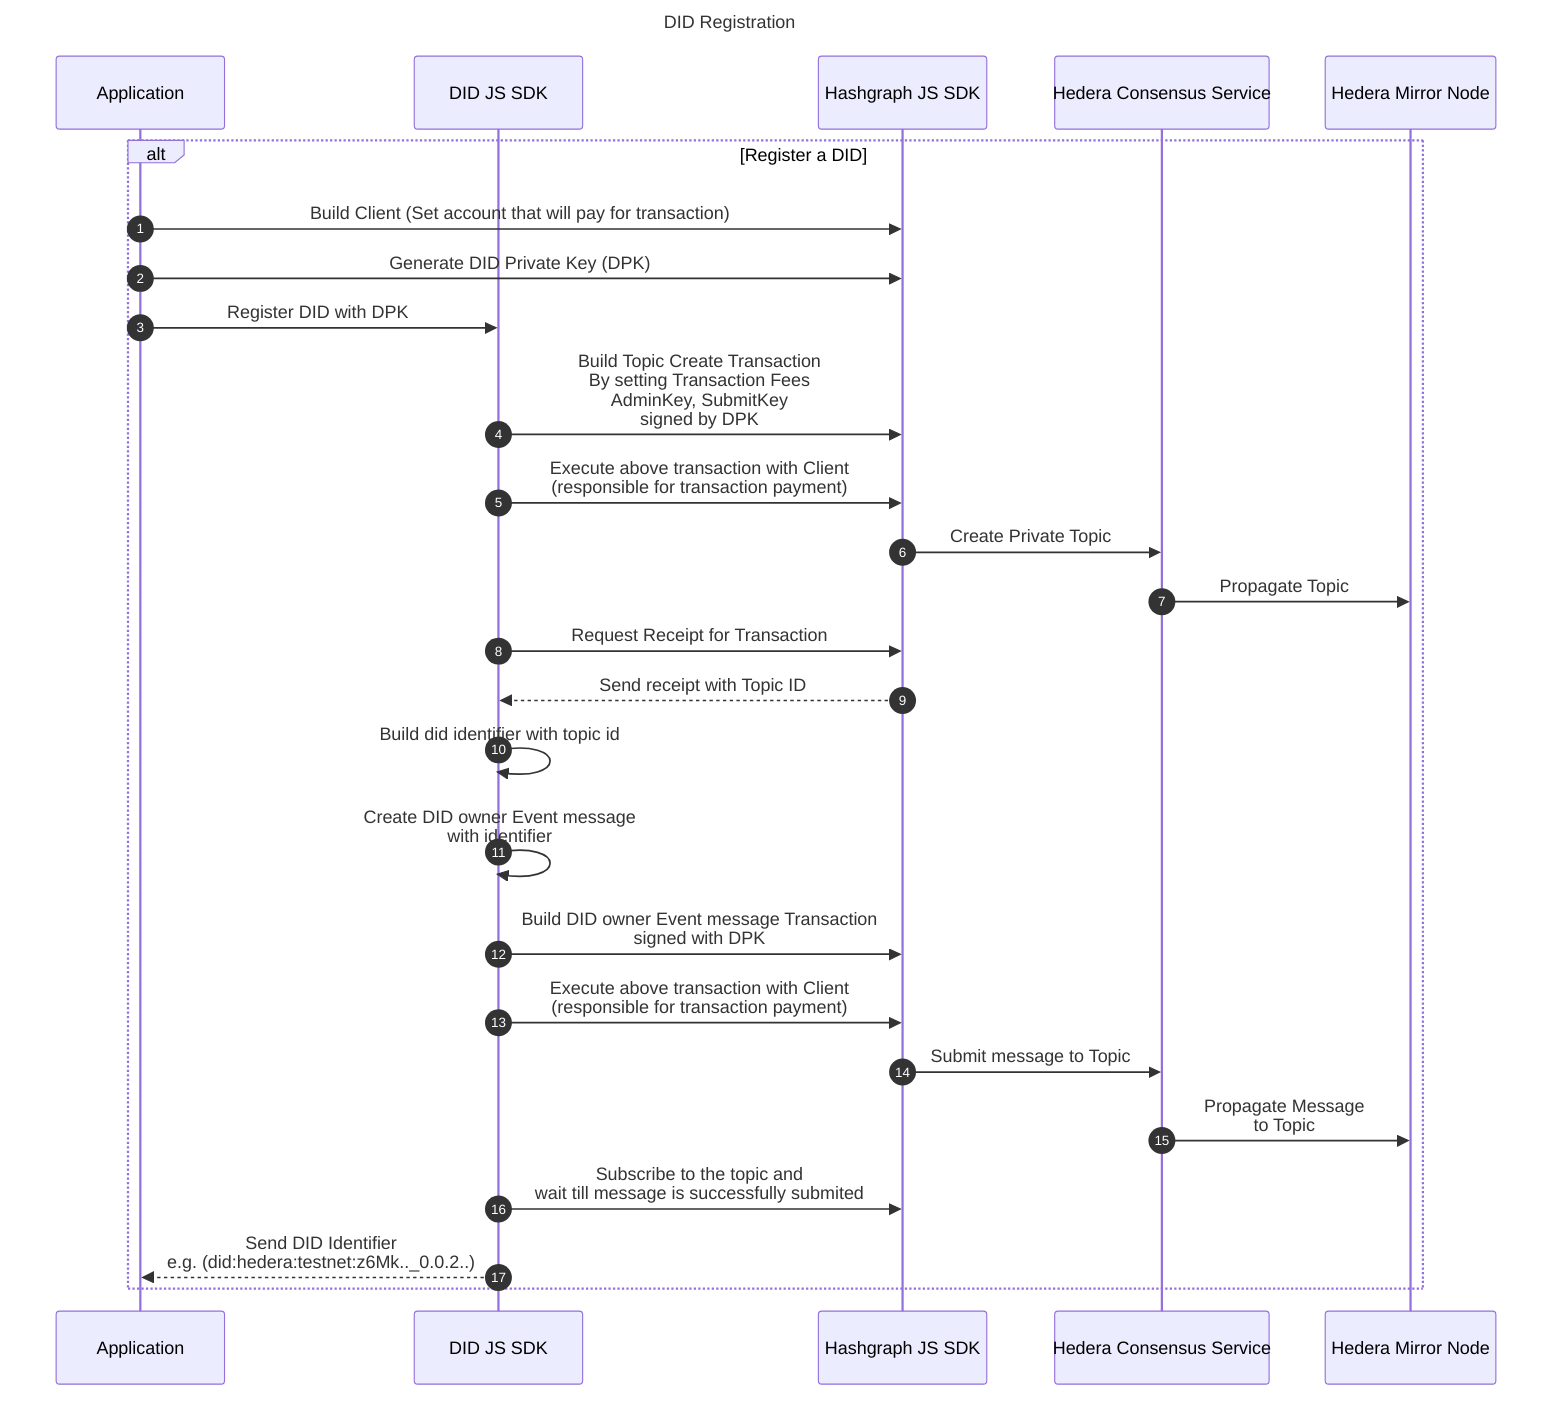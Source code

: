 sequenceDiagram
Title: DID Registration
  autonumber
  participant App as Application
  participant SDK as DID JS SDK
  participant HSDK as Hashgraph JS SDK
  participant HCS as Hedera Consensus Service
  participant HMN as Hedera Mirror Node


alt Register a DID

App ->> HSDK: Build Client (Set account that will pay for transaction)
App ->> HSDK: Generate DID Private Key (DPK)
App ->> SDK: Register DID with DPK
SDK ->> HSDK: Build Topic Create Transaction <br> By setting Transaction Fees <br> AdminKey, SubmitKey <br> signed by DPK
SDK ->> HSDK: Execute above transaction with Client <br> (responsible for transaction payment)
HSDK ->> HCS: Create Private Topic
HCS ->> HMN: Propagate Topic
SDK ->> HSDK: Request Receipt for Transaction
HSDK -->> SDK: Send receipt with Topic ID
SDK ->> SDK: Build did identifier with topic id
SDK ->> SDK: Create DID owner Event message <br> with identifier
SDK ->> HSDK: Build DID owner Event message Transaction <br> signed with DPK
SDK ->> HSDK: Execute above transaction with Client <br> (responsible for transaction payment)
HSDK ->> HCS: Submit message to Topic
HCS ->> HMN: Propagate Message <br> to Topic
SDK ->> HSDK: Subscribe to the topic and <br /> wait till message is successfully submited
SDK -->> App: Send DID Identifier <br> e.g. (did:hedera:testnet:z6Mk.._0.0.2..)
end